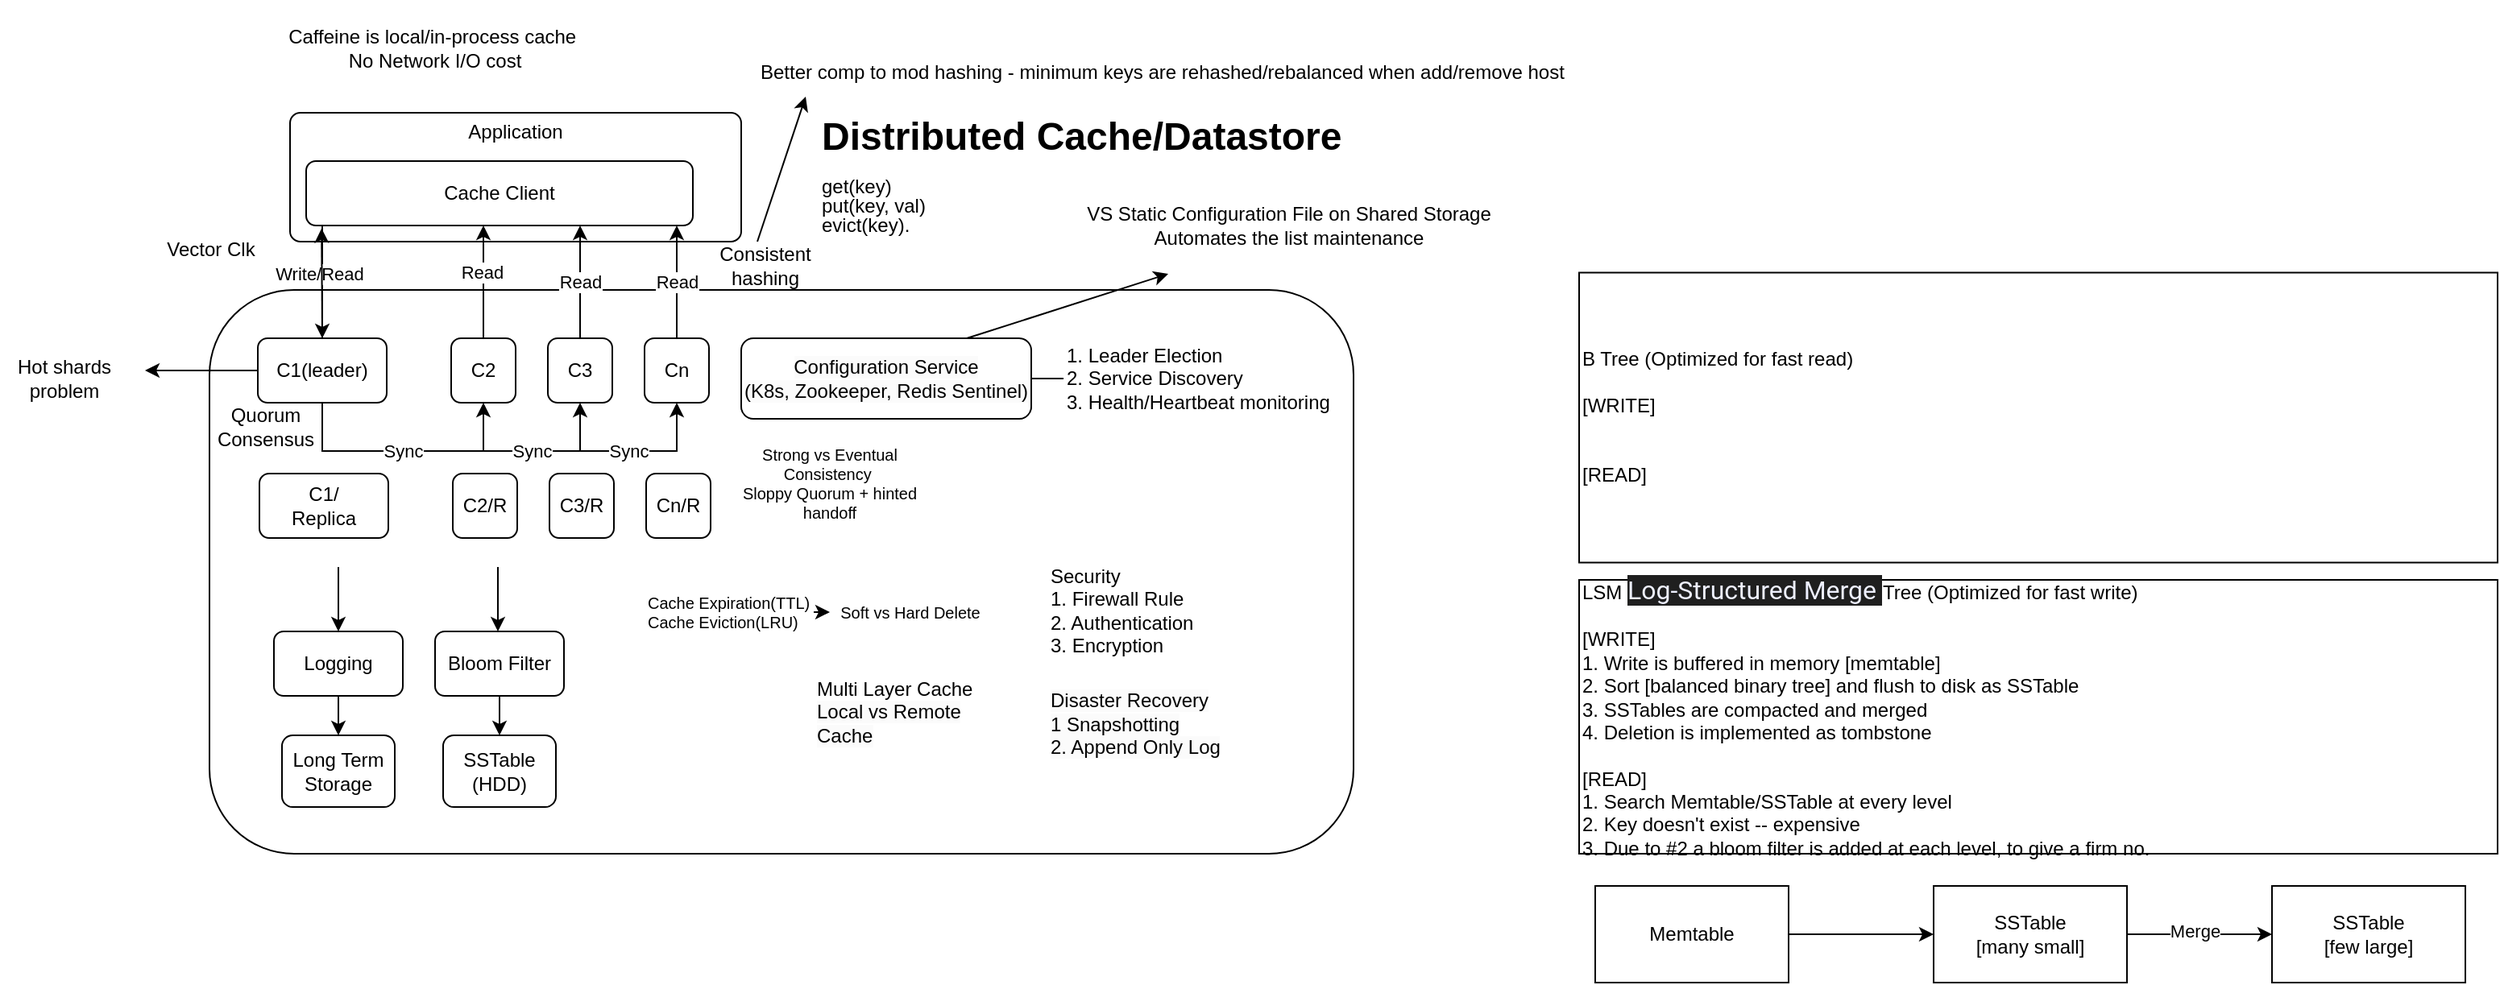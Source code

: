 <mxfile version="28.2.3">
  <diagram name="Page-1" id="P5muPFHz2gZ1AS87yahM">
    <mxGraphModel dx="2058" dy="1112" grid="1" gridSize="10" guides="1" tooltips="1" connect="1" arrows="1" fold="1" page="1" pageScale="1" pageWidth="850" pageHeight="1100" math="0" shadow="0">
      <root>
        <mxCell id="0" />
        <mxCell id="1" parent="0" />
        <mxCell id="0X59PUgcTV4MXo8Vb6Gh-38" value="" style="rounded=1;whiteSpace=wrap;html=1;" parent="1" vertex="1">
          <mxGeometry x="130" y="440" width="710" height="350" as="geometry" />
        </mxCell>
        <mxCell id="0X59PUgcTV4MXo8Vb6Gh-2" value="Application&lt;br&gt;&lt;br&gt;&lt;br&gt;&lt;br&gt;&lt;br&gt;" style="rounded=1;whiteSpace=wrap;html=1;arcSize=8;" parent="1" vertex="1">
          <mxGeometry x="180" y="330" width="280" height="80" as="geometry" />
        </mxCell>
        <mxCell id="0X59PUgcTV4MXo8Vb6Gh-5" value="Cache Client" style="rounded=1;whiteSpace=wrap;html=1;" parent="1" vertex="1">
          <mxGeometry x="190" y="360" width="240" height="40" as="geometry" />
        </mxCell>
        <mxCell id="0X59PUgcTV4MXo8Vb6Gh-7" value="C2" style="rounded=1;whiteSpace=wrap;html=1;" parent="1" vertex="1">
          <mxGeometry x="280" y="470" width="40" height="40" as="geometry" />
        </mxCell>
        <mxCell id="0X59PUgcTV4MXo8Vb6Gh-9" value="C3" style="rounded=1;whiteSpace=wrap;html=1;" parent="1" vertex="1">
          <mxGeometry x="340" y="470" width="40" height="40" as="geometry" />
        </mxCell>
        <mxCell id="0X59PUgcTV4MXo8Vb6Gh-10" value="Cn" style="rounded=1;whiteSpace=wrap;html=1;" parent="1" vertex="1">
          <mxGeometry x="400" y="470" width="40" height="40" as="geometry" />
        </mxCell>
        <mxCell id="0X59PUgcTV4MXo8Vb6Gh-11" value="C1(leader)" style="rounded=1;whiteSpace=wrap;html=1;" parent="1" vertex="1">
          <mxGeometry x="160" y="470" width="80" height="40" as="geometry" />
        </mxCell>
        <mxCell id="0X59PUgcTV4MXo8Vb6Gh-12" value="" style="endArrow=classic;html=1;rounded=0;entryX=0.5;entryY=0;entryDx=0;entryDy=0;" parent="1" target="0X59PUgcTV4MXo8Vb6Gh-11" edge="1">
          <mxGeometry width="50" height="50" relative="1" as="geometry">
            <mxPoint x="200" y="400" as="sourcePoint" />
            <mxPoint x="340" y="510" as="targetPoint" />
          </mxGeometry>
        </mxCell>
        <mxCell id="0X59PUgcTV4MXo8Vb6Gh-13" value="Write/Read" style="edgeLabel;html=1;align=center;verticalAlign=middle;resizable=0;points=[];" parent="0X59PUgcTV4MXo8Vb6Gh-12" connectable="0" vertex="1">
          <mxGeometry x="-0.141" y="-2" relative="1" as="geometry">
            <mxPoint as="offset" />
          </mxGeometry>
        </mxCell>
        <mxCell id="0X59PUgcTV4MXo8Vb6Gh-16" value="Read" style="endArrow=classic;html=1;rounded=0;" parent="1" edge="1">
          <mxGeometry x="0.187" y="1" width="50" height="50" relative="1" as="geometry">
            <mxPoint x="300" y="470" as="sourcePoint" />
            <mxPoint x="300" y="400" as="targetPoint" />
            <mxPoint as="offset" />
          </mxGeometry>
        </mxCell>
        <mxCell id="0X59PUgcTV4MXo8Vb6Gh-17" value="Read" style="endArrow=classic;html=1;rounded=0;exitX=0.5;exitY=0;exitDx=0;exitDy=0;" parent="1" source="0X59PUgcTV4MXo8Vb6Gh-9" edge="1">
          <mxGeometry width="50" height="50" relative="1" as="geometry">
            <mxPoint x="310" y="480" as="sourcePoint" />
            <mxPoint x="360" y="400" as="targetPoint" />
          </mxGeometry>
        </mxCell>
        <mxCell id="0X59PUgcTV4MXo8Vb6Gh-18" value="Read" style="endArrow=classic;html=1;rounded=0;exitX=0.5;exitY=0;exitDx=0;exitDy=0;" parent="1" source="0X59PUgcTV4MXo8Vb6Gh-10" edge="1">
          <mxGeometry width="50" height="50" relative="1" as="geometry">
            <mxPoint x="370" y="480" as="sourcePoint" />
            <mxPoint x="420" y="400" as="targetPoint" />
          </mxGeometry>
        </mxCell>
        <mxCell id="0X59PUgcTV4MXo8Vb6Gh-19" value="Sync" style="endArrow=classic;html=1;rounded=0;exitX=0.5;exitY=1;exitDx=0;exitDy=0;entryX=0.5;entryY=1;entryDx=0;entryDy=0;" parent="1" source="0X59PUgcTV4MXo8Vb6Gh-11" target="0X59PUgcTV4MXo8Vb6Gh-7" edge="1">
          <mxGeometry width="50" height="50" relative="1" as="geometry">
            <mxPoint x="200" y="540" as="sourcePoint" />
            <mxPoint x="350" y="540" as="targetPoint" />
            <Array as="points">
              <mxPoint x="200" y="540" />
              <mxPoint x="300" y="540" />
            </Array>
          </mxGeometry>
        </mxCell>
        <mxCell id="0X59PUgcTV4MXo8Vb6Gh-20" value="Strong vs Eventual Consistency&amp;nbsp;&lt;br&gt;Sloppy Quorum + hinted handoff" style="text;html=1;strokeColor=none;fillColor=none;align=center;verticalAlign=middle;whiteSpace=wrap;rounded=0;fontSize=10;" parent="1" vertex="1">
          <mxGeometry x="450" y="530" width="130" height="60" as="geometry" />
        </mxCell>
        <mxCell id="0X59PUgcTV4MXo8Vb6Gh-22" value="Sync" style="endArrow=classic;html=1;rounded=0;entryX=0.5;entryY=1;entryDx=0;entryDy=0;" parent="1" target="0X59PUgcTV4MXo8Vb6Gh-9" edge="1">
          <mxGeometry x="-0.333" width="50" height="50" relative="1" as="geometry">
            <mxPoint x="300" y="540" as="sourcePoint" />
            <mxPoint x="450" y="530" as="targetPoint" />
            <Array as="points">
              <mxPoint x="360" y="540" />
            </Array>
            <mxPoint as="offset" />
          </mxGeometry>
        </mxCell>
        <mxCell id="0X59PUgcTV4MXo8Vb6Gh-23" value="Sync" style="endArrow=classic;html=1;rounded=0;entryX=0.5;entryY=1;entryDx=0;entryDy=0;" parent="1" target="0X59PUgcTV4MXo8Vb6Gh-10" edge="1">
          <mxGeometry x="-0.333" width="50" height="50" relative="1" as="geometry">
            <mxPoint x="360" y="540" as="sourcePoint" />
            <mxPoint x="480" y="530" as="targetPoint" />
            <Array as="points">
              <mxPoint x="420" y="540" />
            </Array>
            <mxPoint as="offset" />
          </mxGeometry>
        </mxCell>
        <mxCell id="0X59PUgcTV4MXo8Vb6Gh-41" value="" style="edgeStyle=orthogonalEdgeStyle;rounded=0;orthogonalLoop=1;jettySize=auto;html=1;" parent="1" source="0X59PUgcTV4MXo8Vb6Gh-27" edge="1">
          <mxGeometry relative="1" as="geometry">
            <mxPoint x="600" y="500" as="targetPoint" />
          </mxGeometry>
        </mxCell>
        <mxCell id="0X59PUgcTV4MXo8Vb6Gh-27" value="1. Leader Election&lt;br&gt;2. Service Discovery&lt;br&gt;3. Health/Heartbeat monitoring" style="text;html=1;strokeColor=none;fillColor=none;align=left;verticalAlign=middle;whiteSpace=wrap;rounded=0;" parent="1" vertex="1">
          <mxGeometry x="660" y="475" width="210" height="40" as="geometry" />
        </mxCell>
        <mxCell id="0X59PUgcTV4MXo8Vb6Gh-29" value="Consistent hashing" style="text;html=1;strokeColor=none;fillColor=none;align=center;verticalAlign=middle;whiteSpace=wrap;rounded=0;" parent="1" vertex="1">
          <mxGeometry x="425" y="410" width="100" height="30" as="geometry" />
        </mxCell>
        <mxCell id="0X59PUgcTV4MXo8Vb6Gh-35" value="&lt;span style=&quot;color: rgb(0, 0, 0); font-family: Helvetica; font-size: 12px; font-style: normal; font-variant-ligatures: normal; font-variant-caps: normal; font-weight: 400; letter-spacing: normal; orphans: 2; text-align: center; text-indent: 0px; text-transform: none; widows: 2; word-spacing: 0px; -webkit-text-stroke-width: 0px; background-color: rgb(251, 251, 251); text-decoration-thickness: initial; text-decoration-style: initial; text-decoration-color: initial; float: none; display: inline !important;&quot;&gt;Configuration Service&lt;/span&gt;&lt;br style=&quot;border-color: var(--border-color); color: rgb(0, 0, 0); font-family: Helvetica; font-size: 12px; font-style: normal; font-variant-ligatures: normal; font-variant-caps: normal; font-weight: 400; letter-spacing: normal; orphans: 2; text-align: center; text-indent: 0px; text-transform: none; widows: 2; word-spacing: 0px; -webkit-text-stroke-width: 0px; background-color: rgb(251, 251, 251); text-decoration-thickness: initial; text-decoration-style: initial; text-decoration-color: initial;&quot;&gt;&lt;span style=&quot;color: rgb(0, 0, 0); font-family: Helvetica; font-size: 12px; font-style: normal; font-variant-ligatures: normal; font-variant-caps: normal; font-weight: 400; letter-spacing: normal; orphans: 2; text-align: center; text-indent: 0px; text-transform: none; widows: 2; word-spacing: 0px; -webkit-text-stroke-width: 0px; background-color: rgb(251, 251, 251); text-decoration-thickness: initial; text-decoration-style: initial; text-decoration-color: initial; float: none; display: inline !important;&quot;&gt;(K8s, Zookeeper, Redis Sentinel)&lt;/span&gt;" style="rounded=1;whiteSpace=wrap;html=1;" parent="1" vertex="1">
          <mxGeometry x="460" y="470" width="180" height="50" as="geometry" />
        </mxCell>
        <mxCell id="0X59PUgcTV4MXo8Vb6Gh-43" value="&lt;br&gt;&lt;span style=&quot;color: rgb(0, 0, 0); font-family: Helvetica; font-size: 12px; font-style: normal; font-variant-ligatures: normal; font-variant-caps: normal; font-weight: 400; letter-spacing: normal; orphans: 2; text-indent: 0px; text-transform: none; widows: 2; word-spacing: 0px; -webkit-text-stroke-width: 0px; background-color: rgb(251, 251, 251); text-decoration-thickness: initial; text-decoration-style: initial; text-decoration-color: initial; float: none; display: inline !important;&quot;&gt;Disaster Recovery&lt;/span&gt;&lt;br style=&quot;border-color: var(--border-color); color: rgb(0, 0, 0); font-family: Helvetica; font-size: 12px; font-style: normal; font-variant-ligatures: normal; font-variant-caps: normal; font-weight: 400; letter-spacing: normal; orphans: 2; text-indent: 0px; text-transform: none; widows: 2; word-spacing: 0px; -webkit-text-stroke-width: 0px; background-color: rgb(251, 251, 251); text-decoration-thickness: initial; text-decoration-style: initial; text-decoration-color: initial;&quot;&gt;&lt;span style=&quot;color: rgb(0, 0, 0); font-family: Helvetica; font-size: 12px; font-style: normal; font-variant-ligatures: normal; font-variant-caps: normal; font-weight: 400; letter-spacing: normal; orphans: 2; text-indent: 0px; text-transform: none; widows: 2; word-spacing: 0px; -webkit-text-stroke-width: 0px; background-color: rgb(251, 251, 251); text-decoration-thickness: initial; text-decoration-style: initial; text-decoration-color: initial; float: none; display: inline !important;&quot;&gt;1 Snapshotting&lt;/span&gt;&lt;br style=&quot;border-color: var(--border-color); color: rgb(0, 0, 0); font-family: Helvetica; font-size: 12px; font-style: normal; font-variant-ligatures: normal; font-variant-caps: normal; font-weight: 400; letter-spacing: normal; orphans: 2; text-indent: 0px; text-transform: none; widows: 2; word-spacing: 0px; -webkit-text-stroke-width: 0px; background-color: rgb(251, 251, 251); text-decoration-thickness: initial; text-decoration-style: initial; text-decoration-color: initial;&quot;&gt;&lt;span style=&quot;color: rgb(0, 0, 0); font-family: Helvetica; font-size: 12px; font-style: normal; font-variant-ligatures: normal; font-variant-caps: normal; font-weight: 400; letter-spacing: normal; orphans: 2; text-indent: 0px; text-transform: none; widows: 2; word-spacing: 0px; -webkit-text-stroke-width: 0px; background-color: rgb(251, 251, 251); text-decoration-thickness: initial; text-decoration-style: initial; text-decoration-color: initial; float: none; display: inline !important;&quot;&gt;2. Append Only Log&lt;/span&gt;" style="text;html=1;strokeColor=none;fillColor=none;align=left;verticalAlign=middle;whiteSpace=wrap;rounded=0;" parent="1" vertex="1">
          <mxGeometry x="650" y="669.25" width="120" height="65.5" as="geometry" />
        </mxCell>
        <mxCell id="0X59PUgcTV4MXo8Vb6Gh-44" value="" style="endArrow=classic;html=1;rounded=0;entryX=0.5;entryY=0;entryDx=0;entryDy=0;" parent="1" target="0X59PUgcTV4MXo8Vb6Gh-45" edge="1">
          <mxGeometry width="50" height="50" relative="1" as="geometry">
            <mxPoint x="210" y="612" as="sourcePoint" />
            <mxPoint x="310" y="632" as="targetPoint" />
          </mxGeometry>
        </mxCell>
        <mxCell id="0X59PUgcTV4MXo8Vb6Gh-45" value="Logging" style="rounded=1;whiteSpace=wrap;html=1;" parent="1" vertex="1">
          <mxGeometry x="170" y="652" width="80" height="40" as="geometry" />
        </mxCell>
        <mxCell id="0X59PUgcTV4MXo8Vb6Gh-46" value="Long Term Storage" style="rounded=1;whiteSpace=wrap;html=1;" parent="1" vertex="1">
          <mxGeometry x="175" y="716.5" width="70" height="44.5" as="geometry" />
        </mxCell>
        <mxCell id="0X59PUgcTV4MXo8Vb6Gh-47" value="" style="endArrow=classic;html=1;rounded=0;exitX=0.5;exitY=1;exitDx=0;exitDy=0;entryX=0.5;entryY=0;entryDx=0;entryDy=0;" parent="1" source="0X59PUgcTV4MXo8Vb6Gh-45" target="0X59PUgcTV4MXo8Vb6Gh-46" edge="1">
          <mxGeometry width="50" height="50" relative="1" as="geometry">
            <mxPoint x="380" y="701" as="sourcePoint" />
            <mxPoint x="430" y="651" as="targetPoint" />
          </mxGeometry>
        </mxCell>
        <mxCell id="0X59PUgcTV4MXo8Vb6Gh-49" value="Cache Expiration(TTL)&lt;br&gt;Cache Eviction(LRU)" style="text;html=1;strokeColor=none;fillColor=none;align=left;verticalAlign=middle;whiteSpace=wrap;rounded=0;fontSize=10;" parent="1" vertex="1">
          <mxGeometry x="400" y="620" width="105" height="40" as="geometry" />
        </mxCell>
        <mxCell id="0X59PUgcTV4MXo8Vb6Gh-50" value="Security&lt;br&gt;1. Firewall Rule&lt;br&gt;2. Authentication&lt;br&gt;3. Encryption" style="text;html=1;strokeColor=none;fillColor=none;align=left;verticalAlign=middle;whiteSpace=wrap;rounded=0;" parent="1" vertex="1">
          <mxGeometry x="650" y="609.25" width="170" height="60" as="geometry" />
        </mxCell>
        <mxCell id="0X59PUgcTV4MXo8Vb6Gh-52" value="" style="endArrow=classic;html=1;rounded=0;exitX=0.5;exitY=0;exitDx=0;exitDy=0;entryX=0.04;entryY=1.045;entryDx=0;entryDy=0;entryPerimeter=0;" parent="1" source="0X59PUgcTV4MXo8Vb6Gh-11" target="0X59PUgcTV4MXo8Vb6Gh-5" edge="1">
          <mxGeometry width="50" height="50" relative="1" as="geometry">
            <mxPoint x="190" y="460" as="sourcePoint" />
            <mxPoint x="110" y="400" as="targetPoint" />
          </mxGeometry>
        </mxCell>
        <mxCell id="0X59PUgcTV4MXo8Vb6Gh-53" value="Soft vs Hard Delete" style="text;html=1;strokeColor=none;fillColor=none;align=center;verticalAlign=middle;whiteSpace=wrap;rounded=0;fontSize=10;" parent="1" vertex="1">
          <mxGeometry x="515" y="625" width="100" height="30" as="geometry" />
        </mxCell>
        <mxCell id="0X59PUgcTV4MXo8Vb6Gh-54" value="" style="endArrow=classic;html=1;rounded=0;entryX=0;entryY=0.5;entryDx=0;entryDy=0;" parent="1" source="0X59PUgcTV4MXo8Vb6Gh-49" target="0X59PUgcTV4MXo8Vb6Gh-53" edge="1">
          <mxGeometry width="50" height="50" relative="1" as="geometry">
            <mxPoint x="530" y="730" as="sourcePoint" />
            <mxPoint x="580" y="680" as="targetPoint" />
          </mxGeometry>
        </mxCell>
        <mxCell id="0X59PUgcTV4MXo8Vb6Gh-55" value="Quorum&lt;br&gt;Consensus" style="text;html=1;strokeColor=none;fillColor=none;align=center;verticalAlign=middle;whiteSpace=wrap;rounded=0;" parent="1" vertex="1">
          <mxGeometry x="120" y="510" width="90" height="30" as="geometry" />
        </mxCell>
        <mxCell id="0X59PUgcTV4MXo8Vb6Gh-68" value="Bloom Filter" style="rounded=1;whiteSpace=wrap;html=1;" parent="1" vertex="1">
          <mxGeometry x="270" y="652" width="80" height="40" as="geometry" />
        </mxCell>
        <mxCell id="0X59PUgcTV4MXo8Vb6Gh-69" value="SSTable&lt;br&gt;(HDD)" style="rounded=1;whiteSpace=wrap;html=1;" parent="1" vertex="1">
          <mxGeometry x="275" y="716.5" width="70" height="44.5" as="geometry" />
        </mxCell>
        <mxCell id="0X59PUgcTV4MXo8Vb6Gh-70" value="" style="endArrow=classic;html=1;rounded=0;exitX=0.5;exitY=1;exitDx=0;exitDy=0;entryX=0.5;entryY=0;entryDx=0;entryDy=0;" parent="1" source="0X59PUgcTV4MXo8Vb6Gh-68" target="0X59PUgcTV4MXo8Vb6Gh-69" edge="1">
          <mxGeometry width="50" height="50" relative="1" as="geometry">
            <mxPoint x="480" y="701" as="sourcePoint" />
            <mxPoint x="530" y="651" as="targetPoint" />
          </mxGeometry>
        </mxCell>
        <mxCell id="0X59PUgcTV4MXo8Vb6Gh-72" value="" style="endArrow=classic;html=1;rounded=0;entryX=0.5;entryY=0;entryDx=0;entryDy=0;" parent="1" edge="1">
          <mxGeometry width="50" height="50" relative="1" as="geometry">
            <mxPoint x="309" y="612" as="sourcePoint" />
            <mxPoint x="309" y="652" as="targetPoint" />
          </mxGeometry>
        </mxCell>
        <mxCell id="0X59PUgcTV4MXo8Vb6Gh-74" value="C2/R" style="rounded=1;whiteSpace=wrap;html=1;" parent="1" vertex="1">
          <mxGeometry x="281" y="554" width="40" height="40" as="geometry" />
        </mxCell>
        <mxCell id="0X59PUgcTV4MXo8Vb6Gh-75" value="C3/R" style="rounded=1;whiteSpace=wrap;html=1;" parent="1" vertex="1">
          <mxGeometry x="341" y="554" width="40" height="40" as="geometry" />
        </mxCell>
        <mxCell id="0X59PUgcTV4MXo8Vb6Gh-76" value="Cn/R" style="rounded=1;whiteSpace=wrap;html=1;" parent="1" vertex="1">
          <mxGeometry x="401" y="554" width="40" height="40" as="geometry" />
        </mxCell>
        <mxCell id="0X59PUgcTV4MXo8Vb6Gh-77" value="C1/&lt;br&gt;Replica" style="rounded=1;whiteSpace=wrap;html=1;" parent="1" vertex="1">
          <mxGeometry x="161" y="554" width="80" height="40" as="geometry" />
        </mxCell>
        <mxCell id="3DRIDlNf5worrTnYCB3--1" value="&lt;h1&gt;Distributed Cache/Datastore&lt;br&gt;&lt;/h1&gt;&lt;p style=&quot;line-height: 0%;&quot;&gt;get(key)&lt;/p&gt;&lt;p style=&quot;line-height: 0%;&quot;&gt;put(key, val)&lt;/p&gt;&lt;p style=&quot;line-height: 0%;&quot;&gt;evict(key).&lt;/p&gt;" style="text;html=1;strokeColor=none;fillColor=none;spacing=5;spacingTop=-20;whiteSpace=wrap;overflow=hidden;rounded=0;" parent="1" vertex="1">
          <mxGeometry x="505" y="325" width="335" height="95" as="geometry" />
        </mxCell>
        <mxCell id="q6r14IQffw8dgyPg3h4d-1" value="Vector Clk" style="text;html=1;strokeColor=none;fillColor=none;align=center;verticalAlign=middle;whiteSpace=wrap;rounded=0;" parent="1" vertex="1">
          <mxGeometry x="101" y="400" width="60" height="30" as="geometry" />
        </mxCell>
        <mxCell id="LQaM2uK_5VF6RySkyKIR-1" value="Caffeine is local/in-process cache&amp;nbsp;&lt;br&gt;No Network I/O cost" style="text;html=1;strokeColor=none;fillColor=none;align=center;verticalAlign=middle;whiteSpace=wrap;rounded=0;" parent="1" vertex="1">
          <mxGeometry x="170" y="260" width="200" height="60" as="geometry" />
        </mxCell>
        <mxCell id="QebSRQY82E2nr3k9_uYk-1" value="" style="endArrow=classic;html=1;rounded=0;entryX=0.25;entryY=1;entryDx=0;entryDy=0;" parent="1" target="QebSRQY82E2nr3k9_uYk-2" edge="1">
          <mxGeometry width="50" height="50" relative="1" as="geometry">
            <mxPoint x="600" y="470" as="sourcePoint" />
            <mxPoint x="920" y="440" as="targetPoint" />
          </mxGeometry>
        </mxCell>
        <mxCell id="QebSRQY82E2nr3k9_uYk-2" value="VS Static Configuration File on Shared Storage&lt;br&gt;Automates the list maintenance" style="text;html=1;strokeColor=none;fillColor=none;align=center;verticalAlign=middle;whiteSpace=wrap;rounded=0;" parent="1" vertex="1">
          <mxGeometry x="650" y="370" width="300" height="60" as="geometry" />
        </mxCell>
        <mxCell id="QebSRQY82E2nr3k9_uYk-3" value="" style="endArrow=classic;html=1;rounded=0;exitX=0;exitY=0.5;exitDx=0;exitDy=0;" parent="1" source="0X59PUgcTV4MXo8Vb6Gh-11" edge="1">
          <mxGeometry width="50" height="50" relative="1" as="geometry">
            <mxPoint x="60" y="530" as="sourcePoint" />
            <mxPoint x="90" y="490" as="targetPoint" />
          </mxGeometry>
        </mxCell>
        <mxCell id="QebSRQY82E2nr3k9_uYk-4" value="Hot shards problem" style="text;html=1;strokeColor=none;fillColor=none;align=center;verticalAlign=middle;whiteSpace=wrap;rounded=0;" parent="1" vertex="1">
          <mxGeometry y="480" width="80" height="30" as="geometry" />
        </mxCell>
        <mxCell id="BZU4ZhYAYziiRwtoTA7B-1" value="" style="endArrow=classic;html=1;rounded=0;" parent="1" edge="1">
          <mxGeometry width="50" height="50" relative="1" as="geometry">
            <mxPoint x="470" y="410" as="sourcePoint" />
            <mxPoint x="500" y="320" as="targetPoint" />
          </mxGeometry>
        </mxCell>
        <mxCell id="BZU4ZhYAYziiRwtoTA7B-2" value="Better comp to mod hashing - minimum keys are rehashed/rebalanced when add/remove host" style="text;html=1;strokeColor=none;fillColor=none;align=left;verticalAlign=middle;whiteSpace=wrap;rounded=0;" parent="1" vertex="1">
          <mxGeometry x="470" y="290" width="510" height="30" as="geometry" />
        </mxCell>
        <mxCell id="BZU4ZhYAYziiRwtoTA7B-4" value="Multi Layer Cache&lt;br style=&quot;border-color: var(--border-color); color: rgb(0, 0, 0); font-family: Helvetica; font-size: 12px; font-style: normal; font-variant-ligatures: normal; font-variant-caps: normal; font-weight: 400; letter-spacing: normal; orphans: 2; text-indent: 0px; text-transform: none; widows: 2; word-spacing: 0px; -webkit-text-stroke-width: 0px; background-color: rgb(251, 251, 251); text-decoration-thickness: initial; text-decoration-style: initial; text-decoration-color: initial;&quot;&gt;&lt;span style=&quot;color: rgb(0, 0, 0); font-family: Helvetica; font-size: 12px; font-style: normal; font-variant-ligatures: normal; font-variant-caps: normal; font-weight: 400; letter-spacing: normal; orphans: 2; text-indent: 0px; text-transform: none; widows: 2; word-spacing: 0px; -webkit-text-stroke-width: 0px; background-color: rgb(251, 251, 251); text-decoration-thickness: initial; text-decoration-style: initial; text-decoration-color: initial; float: none; display: inline !important;&quot;&gt;Local vs Remote Cache&lt;/span&gt;" style="text;html=1;strokeColor=none;fillColor=none;align=left;verticalAlign=middle;whiteSpace=wrap;rounded=0;" parent="1" vertex="1">
          <mxGeometry x="505" y="669.25" width="120" height="65.5" as="geometry" />
        </mxCell>
        <mxCell id="KDX1G06SCl55TOmQuQN1-1" value="LSM&amp;nbsp;&lt;span style=&quot;color: rgb(238, 240, 255); font-family: &amp;quot;Google Sans&amp;quot;, Roboto, Arial, sans-serif; font-size: 16px; background-color: rgb(31, 31, 31);&quot;&gt;Log-Structured Merge&amp;nbsp;&lt;/span&gt;Tree (Optimized for fast write)&lt;div&gt;&lt;br&gt;&lt;div&gt;[WRITE]&lt;br&gt;&lt;div&gt;1. Write is buffered in memory [memtable]&lt;/div&gt;&lt;div&gt;2. Sort [balanced binary tree] and flush to disk as SSTable&lt;/div&gt;&lt;div&gt;3. SSTables are compacted and merged&lt;/div&gt;&lt;/div&gt;&lt;div&gt;4. Deletion is implemented as tombstone&lt;/div&gt;&lt;div&gt;&lt;br&gt;&lt;/div&gt;&lt;div&gt;[READ]&lt;/div&gt;&lt;div&gt;1. Search Memtable/SSTable at every level&lt;/div&gt;&lt;/div&gt;&lt;div&gt;2. Key doesn&#39;t exist -- expensive&lt;/div&gt;&lt;div&gt;3. Due to #2 a bloom filter is added at each level, to give a firm no.&lt;/div&gt;" style="rounded=0;whiteSpace=wrap;html=1;align=left;" vertex="1" parent="1">
          <mxGeometry x="980" y="620" width="570" height="170" as="geometry" />
        </mxCell>
        <mxCell id="KDX1G06SCl55TOmQuQN1-2" value="Memtable" style="rounded=0;whiteSpace=wrap;html=1;" vertex="1" parent="1">
          <mxGeometry x="990" y="810" width="120" height="60" as="geometry" />
        </mxCell>
        <mxCell id="KDX1G06SCl55TOmQuQN1-3" value="SSTable&lt;div&gt;[many small]&lt;/div&gt;" style="rounded=0;whiteSpace=wrap;html=1;" vertex="1" parent="1">
          <mxGeometry x="1200" y="810" width="120" height="60" as="geometry" />
        </mxCell>
        <mxCell id="KDX1G06SCl55TOmQuQN1-4" value="" style="endArrow=classic;html=1;rounded=0;exitX=1;exitY=0.5;exitDx=0;exitDy=0;entryX=0;entryY=0.5;entryDx=0;entryDy=0;" edge="1" parent="1" source="KDX1G06SCl55TOmQuQN1-2" target="KDX1G06SCl55TOmQuQN1-3">
          <mxGeometry width="50" height="50" relative="1" as="geometry">
            <mxPoint x="1280" y="1010" as="sourcePoint" />
            <mxPoint x="1330" y="960" as="targetPoint" />
          </mxGeometry>
        </mxCell>
        <mxCell id="KDX1G06SCl55TOmQuQN1-5" value="SSTable&lt;div&gt;[few large]&lt;/div&gt;" style="rounded=0;whiteSpace=wrap;html=1;" vertex="1" parent="1">
          <mxGeometry x="1410" y="810" width="120" height="60" as="geometry" />
        </mxCell>
        <mxCell id="KDX1G06SCl55TOmQuQN1-6" value="" style="endArrow=classic;html=1;rounded=0;exitX=1;exitY=0.5;exitDx=0;exitDy=0;entryX=0;entryY=0.5;entryDx=0;entryDy=0;" edge="1" parent="1" source="KDX1G06SCl55TOmQuQN1-3" target="KDX1G06SCl55TOmQuQN1-5">
          <mxGeometry width="50" height="50" relative="1" as="geometry">
            <mxPoint x="1480" y="930" as="sourcePoint" />
            <mxPoint x="1530" y="880" as="targetPoint" />
          </mxGeometry>
        </mxCell>
        <mxCell id="KDX1G06SCl55TOmQuQN1-7" value="Merge" style="edgeLabel;html=1;align=center;verticalAlign=middle;resizable=0;points=[];" vertex="1" connectable="0" parent="KDX1G06SCl55TOmQuQN1-6">
          <mxGeometry x="-0.082" y="2" relative="1" as="geometry">
            <mxPoint as="offset" />
          </mxGeometry>
        </mxCell>
        <mxCell id="KDX1G06SCl55TOmQuQN1-8" value="B Tree (Optimized for fast read)&lt;div&gt;&lt;br&gt;&lt;div&gt;[WRITE]&lt;br&gt;&lt;div&gt;&lt;br&gt;&lt;/div&gt;&lt;/div&gt;&lt;div&gt;&lt;br&gt;&lt;/div&gt;&lt;div&gt;[READ]&lt;/div&gt;&lt;/div&gt;" style="rounded=0;whiteSpace=wrap;html=1;align=left;" vertex="1" parent="1">
          <mxGeometry x="980" y="429.25" width="570" height="180" as="geometry" />
        </mxCell>
      </root>
    </mxGraphModel>
  </diagram>
</mxfile>
